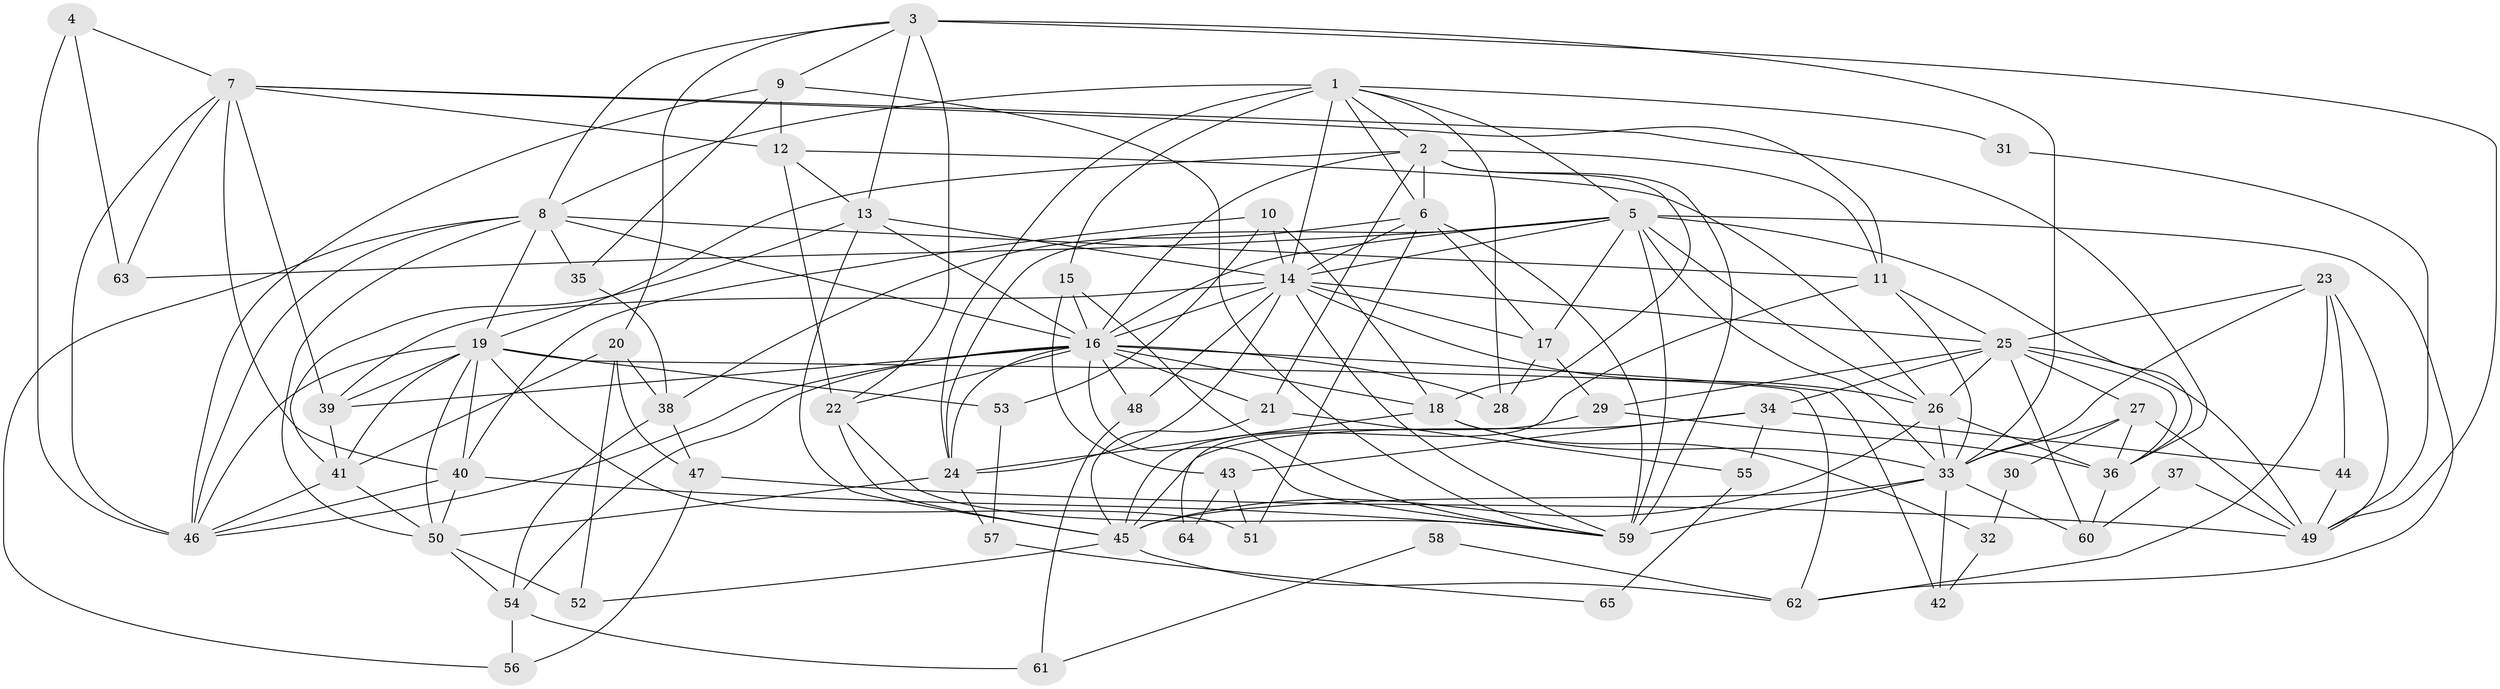 // original degree distribution, {5: 0.2248062015503876, 4: 0.1937984496124031, 3: 0.32558139534883723, 2: 0.12403100775193798, 6: 0.06976744186046512, 7: 0.03875968992248062, 8: 0.023255813953488372}
// Generated by graph-tools (version 1.1) at 2025/35/03/09/25 02:35:53]
// undirected, 65 vertices, 179 edges
graph export_dot {
graph [start="1"]
  node [color=gray90,style=filled];
  1;
  2;
  3;
  4;
  5;
  6;
  7;
  8;
  9;
  10;
  11;
  12;
  13;
  14;
  15;
  16;
  17;
  18;
  19;
  20;
  21;
  22;
  23;
  24;
  25;
  26;
  27;
  28;
  29;
  30;
  31;
  32;
  33;
  34;
  35;
  36;
  37;
  38;
  39;
  40;
  41;
  42;
  43;
  44;
  45;
  46;
  47;
  48;
  49;
  50;
  51;
  52;
  53;
  54;
  55;
  56;
  57;
  58;
  59;
  60;
  61;
  62;
  63;
  64;
  65;
  1 -- 2 [weight=1.0];
  1 -- 5 [weight=1.0];
  1 -- 6 [weight=1.0];
  1 -- 8 [weight=2.0];
  1 -- 14 [weight=1.0];
  1 -- 15 [weight=1.0];
  1 -- 24 [weight=1.0];
  1 -- 28 [weight=1.0];
  1 -- 31 [weight=1.0];
  2 -- 6 [weight=2.0];
  2 -- 11 [weight=1.0];
  2 -- 16 [weight=1.0];
  2 -- 18 [weight=1.0];
  2 -- 19 [weight=1.0];
  2 -- 21 [weight=1.0];
  2 -- 59 [weight=2.0];
  3 -- 8 [weight=1.0];
  3 -- 9 [weight=1.0];
  3 -- 13 [weight=1.0];
  3 -- 20 [weight=1.0];
  3 -- 22 [weight=1.0];
  3 -- 33 [weight=2.0];
  3 -- 49 [weight=1.0];
  4 -- 7 [weight=1.0];
  4 -- 46 [weight=1.0];
  4 -- 63 [weight=1.0];
  5 -- 14 [weight=1.0];
  5 -- 16 [weight=1.0];
  5 -- 17 [weight=1.0];
  5 -- 24 [weight=1.0];
  5 -- 26 [weight=1.0];
  5 -- 33 [weight=2.0];
  5 -- 36 [weight=1.0];
  5 -- 59 [weight=1.0];
  5 -- 62 [weight=1.0];
  5 -- 63 [weight=1.0];
  6 -- 14 [weight=1.0];
  6 -- 17 [weight=1.0];
  6 -- 38 [weight=1.0];
  6 -- 51 [weight=1.0];
  6 -- 59 [weight=1.0];
  7 -- 11 [weight=1.0];
  7 -- 12 [weight=1.0];
  7 -- 36 [weight=1.0];
  7 -- 39 [weight=1.0];
  7 -- 40 [weight=1.0];
  7 -- 46 [weight=1.0];
  7 -- 63 [weight=1.0];
  8 -- 11 [weight=1.0];
  8 -- 16 [weight=1.0];
  8 -- 19 [weight=1.0];
  8 -- 35 [weight=1.0];
  8 -- 46 [weight=1.0];
  8 -- 50 [weight=1.0];
  8 -- 56 [weight=1.0];
  9 -- 12 [weight=1.0];
  9 -- 35 [weight=1.0];
  9 -- 46 [weight=1.0];
  9 -- 59 [weight=1.0];
  10 -- 14 [weight=3.0];
  10 -- 18 [weight=1.0];
  10 -- 40 [weight=1.0];
  10 -- 53 [weight=1.0];
  11 -- 25 [weight=1.0];
  11 -- 33 [weight=1.0];
  11 -- 64 [weight=1.0];
  12 -- 13 [weight=1.0];
  12 -- 22 [weight=2.0];
  12 -- 26 [weight=1.0];
  13 -- 14 [weight=1.0];
  13 -- 16 [weight=5.0];
  13 -- 41 [weight=1.0];
  13 -- 45 [weight=1.0];
  14 -- 16 [weight=1.0];
  14 -- 17 [weight=1.0];
  14 -- 24 [weight=2.0];
  14 -- 25 [weight=1.0];
  14 -- 26 [weight=1.0];
  14 -- 39 [weight=1.0];
  14 -- 48 [weight=1.0];
  14 -- 59 [weight=1.0];
  15 -- 16 [weight=1.0];
  15 -- 43 [weight=1.0];
  15 -- 59 [weight=1.0];
  16 -- 18 [weight=1.0];
  16 -- 21 [weight=1.0];
  16 -- 22 [weight=1.0];
  16 -- 24 [weight=1.0];
  16 -- 28 [weight=1.0];
  16 -- 39 [weight=1.0];
  16 -- 42 [weight=1.0];
  16 -- 46 [weight=1.0];
  16 -- 48 [weight=1.0];
  16 -- 54 [weight=1.0];
  16 -- 59 [weight=1.0];
  17 -- 28 [weight=1.0];
  17 -- 29 [weight=1.0];
  18 -- 24 [weight=1.0];
  18 -- 32 [weight=1.0];
  18 -- 33 [weight=1.0];
  19 -- 39 [weight=1.0];
  19 -- 40 [weight=1.0];
  19 -- 41 [weight=1.0];
  19 -- 46 [weight=1.0];
  19 -- 50 [weight=2.0];
  19 -- 51 [weight=1.0];
  19 -- 53 [weight=1.0];
  19 -- 62 [weight=1.0];
  20 -- 38 [weight=1.0];
  20 -- 41 [weight=1.0];
  20 -- 47 [weight=1.0];
  20 -- 52 [weight=1.0];
  21 -- 45 [weight=1.0];
  21 -- 55 [weight=1.0];
  22 -- 45 [weight=1.0];
  22 -- 59 [weight=1.0];
  23 -- 25 [weight=1.0];
  23 -- 33 [weight=1.0];
  23 -- 44 [weight=1.0];
  23 -- 49 [weight=1.0];
  23 -- 62 [weight=1.0];
  24 -- 50 [weight=1.0];
  24 -- 57 [weight=1.0];
  25 -- 26 [weight=1.0];
  25 -- 27 [weight=1.0];
  25 -- 29 [weight=1.0];
  25 -- 34 [weight=1.0];
  25 -- 36 [weight=1.0];
  25 -- 49 [weight=1.0];
  25 -- 60 [weight=1.0];
  26 -- 33 [weight=1.0];
  26 -- 36 [weight=1.0];
  26 -- 45 [weight=1.0];
  27 -- 30 [weight=1.0];
  27 -- 33 [weight=1.0];
  27 -- 36 [weight=1.0];
  27 -- 49 [weight=1.0];
  29 -- 36 [weight=1.0];
  29 -- 45 [weight=1.0];
  30 -- 32 [weight=1.0];
  31 -- 49 [weight=1.0];
  32 -- 42 [weight=1.0];
  33 -- 42 [weight=1.0];
  33 -- 45 [weight=1.0];
  33 -- 59 [weight=3.0];
  33 -- 60 [weight=1.0];
  34 -- 43 [weight=1.0];
  34 -- 44 [weight=1.0];
  34 -- 45 [weight=1.0];
  34 -- 55 [weight=1.0];
  35 -- 38 [weight=1.0];
  36 -- 60 [weight=1.0];
  37 -- 49 [weight=1.0];
  37 -- 60 [weight=1.0];
  38 -- 47 [weight=1.0];
  38 -- 54 [weight=1.0];
  39 -- 41 [weight=1.0];
  40 -- 46 [weight=1.0];
  40 -- 50 [weight=1.0];
  40 -- 59 [weight=1.0];
  41 -- 46 [weight=1.0];
  41 -- 50 [weight=1.0];
  43 -- 51 [weight=1.0];
  43 -- 64 [weight=1.0];
  44 -- 49 [weight=1.0];
  45 -- 52 [weight=1.0];
  45 -- 62 [weight=1.0];
  47 -- 49 [weight=2.0];
  47 -- 56 [weight=1.0];
  48 -- 61 [weight=1.0];
  50 -- 52 [weight=1.0];
  50 -- 54 [weight=1.0];
  53 -- 57 [weight=1.0];
  54 -- 56 [weight=1.0];
  54 -- 61 [weight=1.0];
  55 -- 65 [weight=1.0];
  57 -- 65 [weight=1.0];
  58 -- 61 [weight=1.0];
  58 -- 62 [weight=1.0];
}
